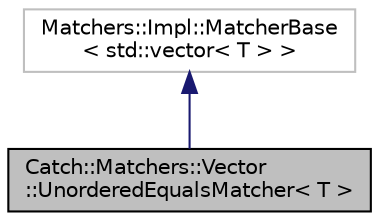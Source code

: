digraph "Catch::Matchers::Vector::UnorderedEqualsMatcher&lt; T &gt;"
{
  edge [fontname="Helvetica",fontsize="10",labelfontname="Helvetica",labelfontsize="10"];
  node [fontname="Helvetica",fontsize="10",shape=record];
  Node1 [label="Catch::Matchers::Vector\l::UnorderedEqualsMatcher\< T \>",height=0.2,width=0.4,color="black", fillcolor="grey75", style="filled", fontcolor="black"];
  Node2 -> Node1 [dir="back",color="midnightblue",fontsize="10",style="solid"];
  Node2 [label="Matchers::Impl::MatcherBase\l\< std::vector\< T \> \>",height=0.2,width=0.4,color="grey75", fillcolor="white", style="filled"];
}
